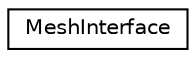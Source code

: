 digraph "Graphical Class Hierarchy"
{
  edge [fontname="Helvetica",fontsize="10",labelfontname="Helvetica",labelfontsize="10"];
  node [fontname="Helvetica",fontsize="10",shape=record];
  rankdir="LR";
  Node1 [label="MeshInterface",height=0.2,width=0.4,color="black", fillcolor="white", style="filled",URL="$class_mesh_interface.html"];
}
